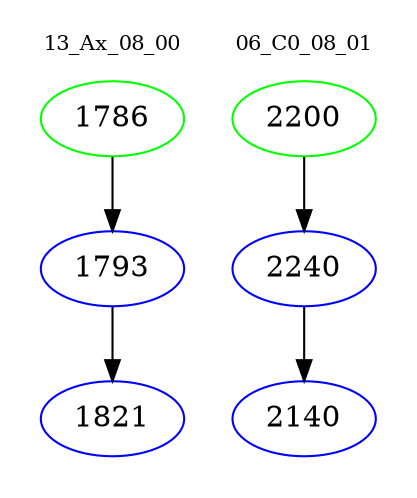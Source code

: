 digraph{
subgraph cluster_0 {
color = white
label = "13_Ax_08_00";
fontsize=10;
T0_1786 [label="1786", color="green"]
T0_1786 -> T0_1793 [color="black"]
T0_1793 [label="1793", color="blue"]
T0_1793 -> T0_1821 [color="black"]
T0_1821 [label="1821", color="blue"]
}
subgraph cluster_1 {
color = white
label = "06_C0_08_01";
fontsize=10;
T1_2200 [label="2200", color="green"]
T1_2200 -> T1_2240 [color="black"]
T1_2240 [label="2240", color="blue"]
T1_2240 -> T1_2140 [color="black"]
T1_2140 [label="2140", color="blue"]
}
}
